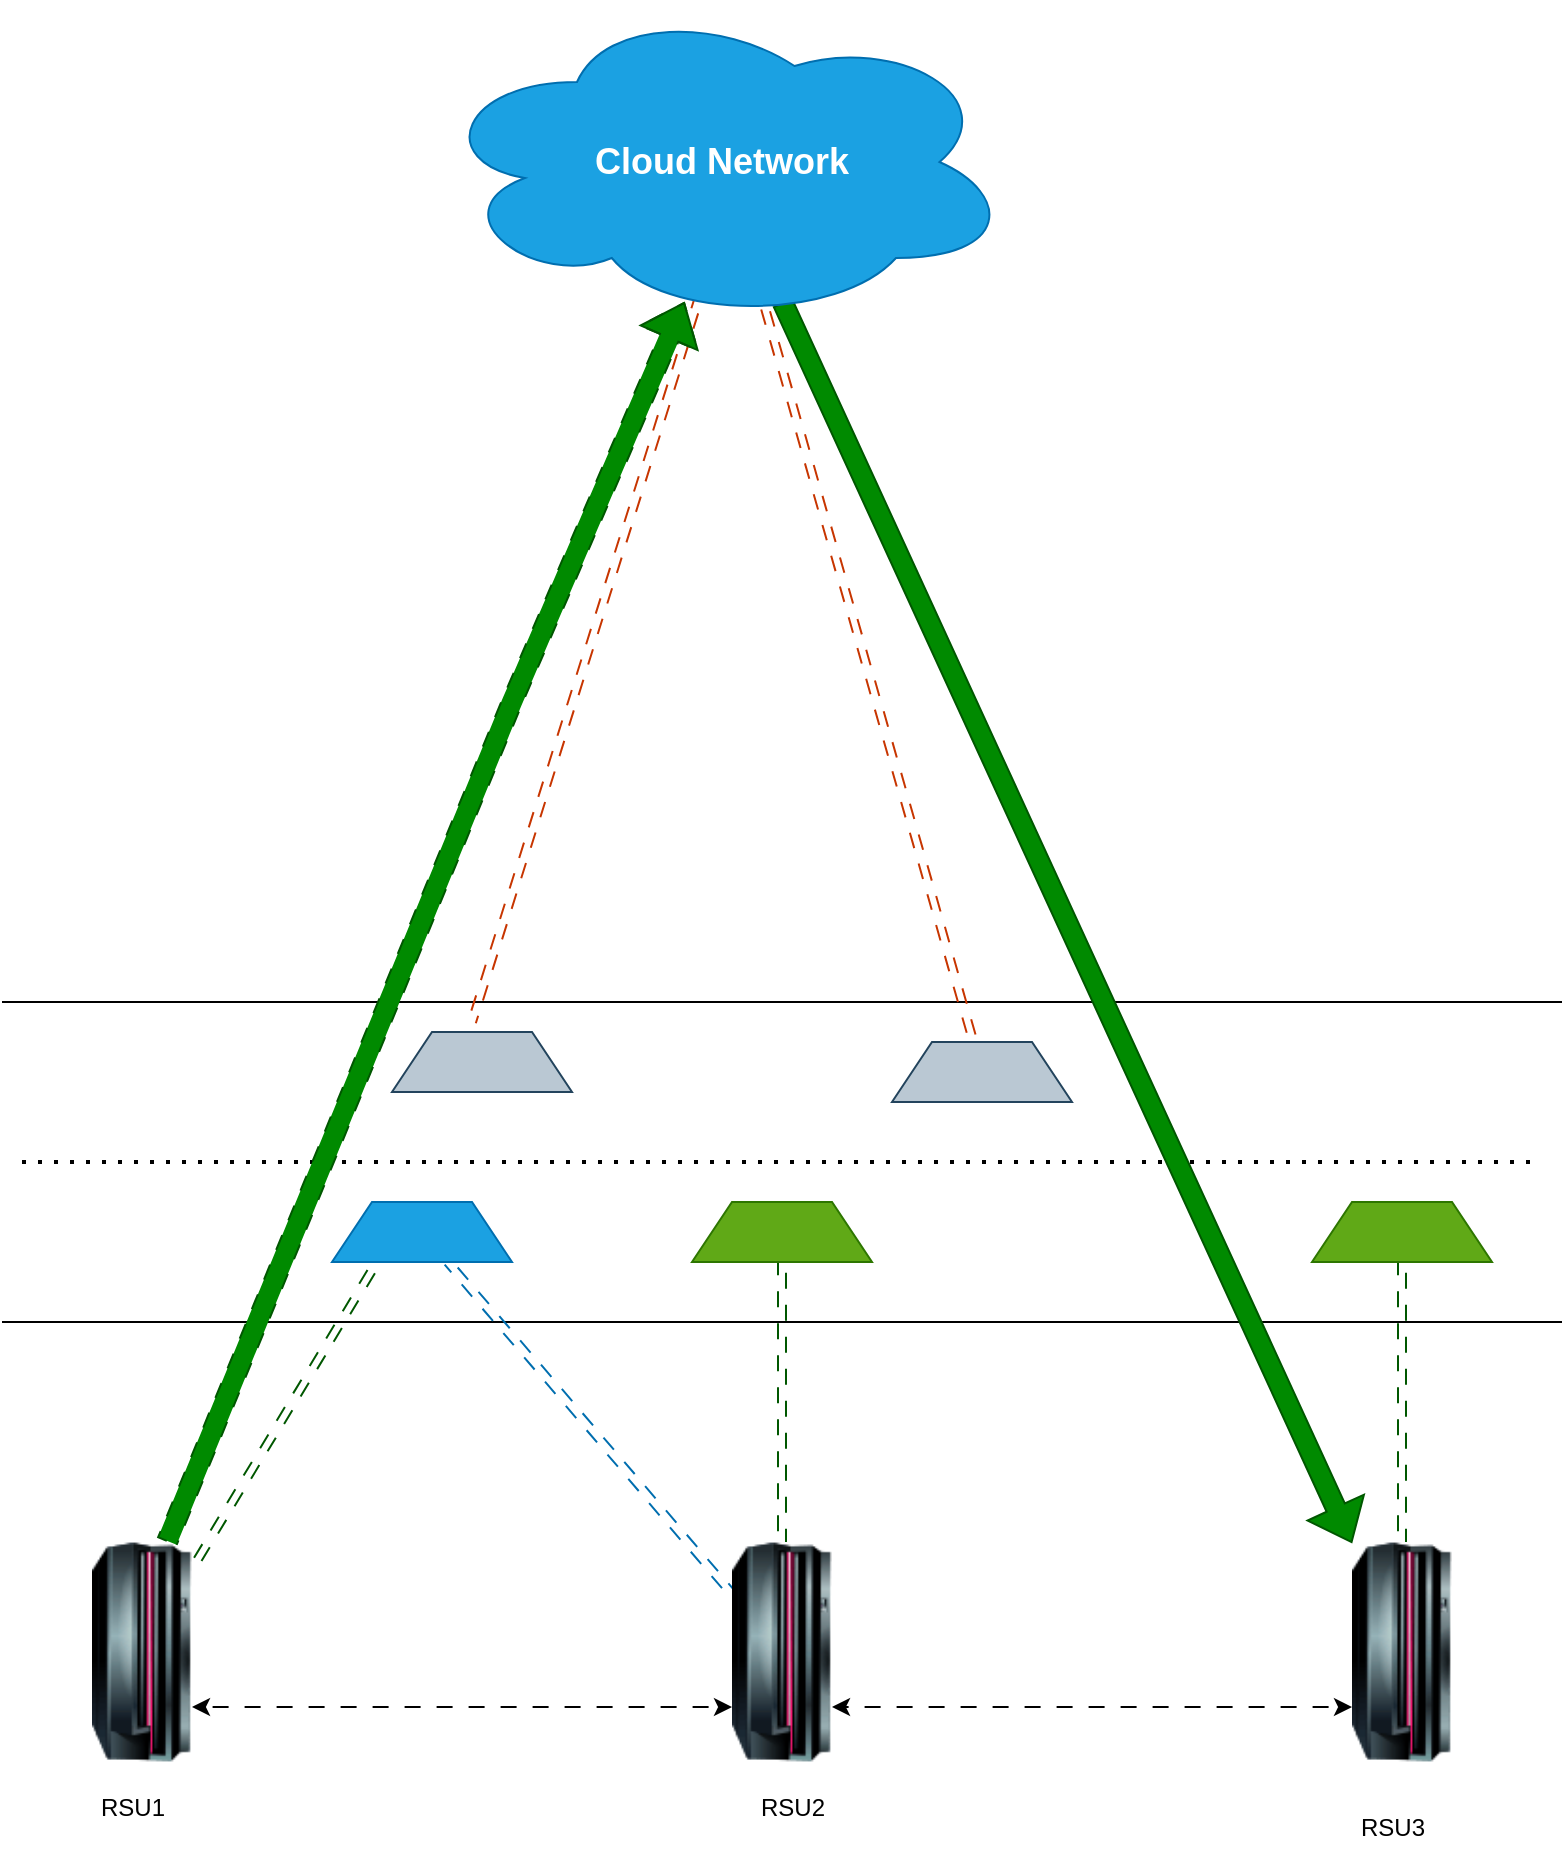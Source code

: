 <mxfile version="22.1.16" type="github">
  <diagram name="Page-1" id="nk5v08s5BfaQFNa17w0F">
    <mxGraphModel dx="2074" dy="1144" grid="1" gridSize="10" guides="1" tooltips="1" connect="1" arrows="1" fold="1" page="1" pageScale="1" pageWidth="850" pageHeight="1100" math="0" shadow="0">
      <root>
        <mxCell id="0" />
        <mxCell id="1" parent="0" />
        <mxCell id="xPZyyfwcPpf6SMU2YIp4-1" value="" style="endArrow=none;html=1;rounded=0;" parent="1" edge="1">
          <mxGeometry width="50" height="50" relative="1" as="geometry">
            <mxPoint x="35" y="680" as="sourcePoint" />
            <mxPoint x="815" y="680" as="targetPoint" />
          </mxGeometry>
        </mxCell>
        <mxCell id="xPZyyfwcPpf6SMU2YIp4-2" value="" style="endArrow=none;html=1;rounded=0;" parent="1" edge="1">
          <mxGeometry width="50" height="50" relative="1" as="geometry">
            <mxPoint x="35" y="520" as="sourcePoint" />
            <mxPoint x="815" y="520" as="targetPoint" />
          </mxGeometry>
        </mxCell>
        <mxCell id="xPZyyfwcPpf6SMU2YIp4-4" value="" style="endArrow=none;dashed=1;html=1;dashPattern=1 3;strokeWidth=2;rounded=0;" parent="1" edge="1">
          <mxGeometry width="50" height="50" relative="1" as="geometry">
            <mxPoint x="45" y="600" as="sourcePoint" />
            <mxPoint x="805" y="600" as="targetPoint" />
            <Array as="points" />
          </mxGeometry>
        </mxCell>
        <mxCell id="xPZyyfwcPpf6SMU2YIp4-14" style="rounded=0;orthogonalLoop=1;jettySize=auto;html=1;exitX=0.25;exitY=1;exitDx=0;exitDy=0;shape=link;flowAnimation=1;fillColor=#008a00;strokeColor=#005700;" parent="1" source="xPZyyfwcPpf6SMU2YIp4-5" target="xPZyyfwcPpf6SMU2YIp4-10" edge="1">
          <mxGeometry relative="1" as="geometry" />
        </mxCell>
        <mxCell id="xPZyyfwcPpf6SMU2YIp4-16" style="rounded=0;orthogonalLoop=1;jettySize=auto;html=1;shape=link;flowAnimation=1;fillColor=#1ba1e2;strokeColor=#006EAF;" parent="1" source="xPZyyfwcPpf6SMU2YIp4-5" target="xPZyyfwcPpf6SMU2YIp4-12" edge="1">
          <mxGeometry relative="1" as="geometry" />
        </mxCell>
        <mxCell id="xPZyyfwcPpf6SMU2YIp4-5" value="" style="shape=trapezoid;perimeter=trapezoidPerimeter;whiteSpace=wrap;html=1;fixedSize=1;fillColor=#1ba1e2;fontColor=#ffffff;strokeColor=#006EAF;" parent="1" vertex="1">
          <mxGeometry x="200" y="620" width="90" height="30" as="geometry" />
        </mxCell>
        <mxCell id="xPZyyfwcPpf6SMU2YIp4-22" style="rounded=0;orthogonalLoop=1;jettySize=auto;html=1;exitX=0.5;exitY=1;exitDx=0;exitDy=0;shape=link;flowAnimation=1;fillColor=#008a00;strokeColor=#005700;" parent="1" source="xPZyyfwcPpf6SMU2YIp4-6" target="xPZyyfwcPpf6SMU2YIp4-12" edge="1">
          <mxGeometry relative="1" as="geometry" />
        </mxCell>
        <mxCell id="xPZyyfwcPpf6SMU2YIp4-6" value="" style="shape=trapezoid;perimeter=trapezoidPerimeter;whiteSpace=wrap;html=1;fixedSize=1;fillColor=#60a917;fontColor=#ffffff;strokeColor=#2D7600;" parent="1" vertex="1">
          <mxGeometry x="380" y="620" width="90" height="30" as="geometry" />
        </mxCell>
        <mxCell id="xPZyyfwcPpf6SMU2YIp4-7" value="" style="shape=trapezoid;perimeter=trapezoidPerimeter;whiteSpace=wrap;html=1;fixedSize=1;fillColor=#bac8d3;strokeColor=#23445d;" parent="1" vertex="1">
          <mxGeometry x="230" y="535" width="90" height="30" as="geometry" />
        </mxCell>
        <mxCell id="xPZyyfwcPpf6SMU2YIp4-8" value="" style="shape=trapezoid;perimeter=trapezoidPerimeter;whiteSpace=wrap;html=1;fixedSize=1;fillColor=#bac8d3;strokeColor=#23445d;" parent="1" vertex="1">
          <mxGeometry x="480" y="540" width="90" height="30" as="geometry" />
        </mxCell>
        <mxCell id="xPZyyfwcPpf6SMU2YIp4-23" style="edgeStyle=orthogonalEdgeStyle;rounded=0;orthogonalLoop=1;jettySize=auto;html=1;shape=link;flowAnimation=1;fillColor=#008a00;strokeColor=#005700;" parent="1" source="xPZyyfwcPpf6SMU2YIp4-9" target="xPZyyfwcPpf6SMU2YIp4-13" edge="1">
          <mxGeometry relative="1" as="geometry" />
        </mxCell>
        <mxCell id="xPZyyfwcPpf6SMU2YIp4-9" value="" style="shape=trapezoid;perimeter=trapezoidPerimeter;whiteSpace=wrap;html=1;fixedSize=1;fillColor=#60a917;fontColor=#ffffff;strokeColor=#2D7600;" parent="1" vertex="1">
          <mxGeometry x="690" y="620" width="90" height="30" as="geometry" />
        </mxCell>
        <mxCell id="xPZyyfwcPpf6SMU2YIp4-10" value="" style="image;html=1;image=img/lib/clip_art/computers/Mainframe_128x128.png" parent="1" vertex="1">
          <mxGeometry x="80" y="790" width="50" height="110" as="geometry" />
        </mxCell>
        <mxCell id="xPZyyfwcPpf6SMU2YIp4-12" value="" style="image;html=1;image=img/lib/clip_art/computers/Mainframe_128x128.png" parent="1" vertex="1">
          <mxGeometry x="400" y="790" width="50" height="110" as="geometry" />
        </mxCell>
        <mxCell id="xPZyyfwcPpf6SMU2YIp4-13" value="" style="image;html=1;image=img/lib/clip_art/computers/Mainframe_128x128.png" parent="1" vertex="1">
          <mxGeometry x="710" y="790" width="50" height="110" as="geometry" />
        </mxCell>
        <mxCell id="xPZyyfwcPpf6SMU2YIp4-17" value="" style="endArrow=classic;startArrow=classic;html=1;rounded=0;entryX=1;entryY=0.75;entryDx=0;entryDy=0;exitX=0;exitY=0.75;exitDx=0;exitDy=0;flowAnimation=1;" parent="1" source="xPZyyfwcPpf6SMU2YIp4-13" target="xPZyyfwcPpf6SMU2YIp4-12" edge="1">
          <mxGeometry width="50" height="50" relative="1" as="geometry">
            <mxPoint x="400" y="610" as="sourcePoint" />
            <mxPoint x="540" y="600" as="targetPoint" />
          </mxGeometry>
        </mxCell>
        <mxCell id="xPZyyfwcPpf6SMU2YIp4-18" value="" style="endArrow=classic;startArrow=classic;html=1;rounded=0;entryX=1;entryY=0.75;entryDx=0;entryDy=0;exitX=0;exitY=0.75;exitDx=0;exitDy=0;flowAnimation=1;" parent="1" source="xPZyyfwcPpf6SMU2YIp4-12" target="xPZyyfwcPpf6SMU2YIp4-10" edge="1">
          <mxGeometry width="50" height="50" relative="1" as="geometry">
            <mxPoint x="410" y="883" as="sourcePoint" />
            <mxPoint x="150" y="893" as="targetPoint" />
          </mxGeometry>
        </mxCell>
        <mxCell id="xPZyyfwcPpf6SMU2YIp4-20" style="rounded=0;orthogonalLoop=1;jettySize=auto;html=1;shape=link;flowAnimation=1;fillColor=#fa6800;strokeColor=#C73500;" parent="1" edge="1">
          <mxGeometry relative="1" as="geometry">
            <mxPoint x="270" y="530" as="targetPoint" />
            <mxPoint x="382.771" y="170" as="sourcePoint" />
          </mxGeometry>
        </mxCell>
        <mxCell id="xPZyyfwcPpf6SMU2YIp4-21" style="rounded=0;orthogonalLoop=1;jettySize=auto;html=1;shape=link;flowAnimation=1;fillColor=#fa6800;strokeColor=#C73500;" parent="1" target="xPZyyfwcPpf6SMU2YIp4-8" edge="1">
          <mxGeometry relative="1" as="geometry">
            <mxPoint x="415.625" y="170" as="sourcePoint" />
          </mxGeometry>
        </mxCell>
        <mxCell id="xPZyyfwcPpf6SMU2YIp4-27" value="" style="shape=flexArrow;endArrow=classic;html=1;rounded=0;flowAnimation=1;fillColor=#008a00;strokeColor=#005700;exitX=0.75;exitY=0;exitDx=0;exitDy=0;" parent="1" source="xPZyyfwcPpf6SMU2YIp4-10" edge="1">
          <mxGeometry width="50" height="50" relative="1" as="geometry">
            <mxPoint x="100" y="800" as="sourcePoint" />
            <mxPoint x="376.275" y="170" as="targetPoint" />
            <Array as="points">
              <mxPoint x="290" y="370" />
            </Array>
          </mxGeometry>
        </mxCell>
        <mxCell id="xPZyyfwcPpf6SMU2YIp4-28" value="" style="shape=flexArrow;endArrow=classic;html=1;rounded=0;fillColor=#008a00;strokeColor=#005700;" parent="1" target="xPZyyfwcPpf6SMU2YIp4-13" edge="1">
          <mxGeometry width="50" height="50" relative="1" as="geometry">
            <mxPoint x="425.24" y="170" as="sourcePoint" />
            <mxPoint x="560" y="150" as="targetPoint" />
          </mxGeometry>
        </mxCell>
        <mxCell id="xPZyyfwcPpf6SMU2YIp4-29" value="RSU1" style="text;html=1;align=center;verticalAlign=middle;resizable=0;points=[];autosize=1;strokeColor=none;fillColor=none;" parent="1" vertex="1">
          <mxGeometry x="70" y="908" width="60" height="30" as="geometry" />
        </mxCell>
        <mxCell id="xPZyyfwcPpf6SMU2YIp4-30" value="RSU2" style="text;html=1;align=center;verticalAlign=middle;resizable=0;points=[];autosize=1;strokeColor=none;fillColor=none;" parent="1" vertex="1">
          <mxGeometry x="400" y="908" width="60" height="30" as="geometry" />
        </mxCell>
        <mxCell id="xPZyyfwcPpf6SMU2YIp4-31" value="RSU3" style="text;html=1;align=center;verticalAlign=middle;resizable=0;points=[];autosize=1;strokeColor=none;fillColor=none;" parent="1" vertex="1">
          <mxGeometry x="700" y="918" width="60" height="30" as="geometry" />
        </mxCell>
        <mxCell id="9yiOnDbojZQYGzhiPm1H-2" value="&lt;h2 style=&quot;border-color: var(--border-color);&quot;&gt;Cloud Network&lt;/h2&gt;" style="ellipse;shape=cloud;whiteSpace=wrap;html=1;fillColor=#1ba1e2;fontColor=#ffffff;strokeColor=#006EAF;rotation=0;" vertex="1" parent="1">
          <mxGeometry x="250" y="20" width="290" height="160" as="geometry" />
        </mxCell>
      </root>
    </mxGraphModel>
  </diagram>
</mxfile>

